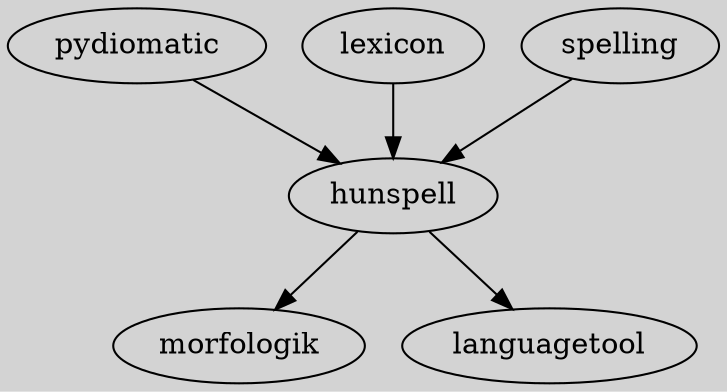 digraph "hunspell" {

    compound=true;
    bgcolor=lightgrey;

    pydiomatic -> hunspell;
    lexicon -> hunspell;
    spelling -> hunspell;

    hunspell -> morfologik;
    hunspell -> languagetool;
 }